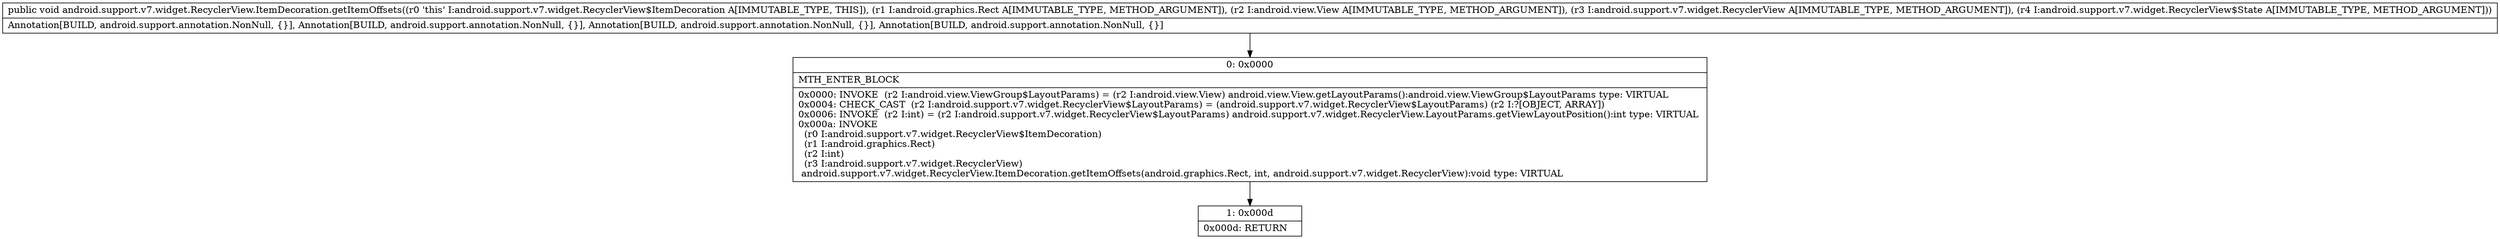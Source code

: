 digraph "CFG forandroid.support.v7.widget.RecyclerView.ItemDecoration.getItemOffsets(Landroid\/graphics\/Rect;Landroid\/view\/View;Landroid\/support\/v7\/widget\/RecyclerView;Landroid\/support\/v7\/widget\/RecyclerView$State;)V" {
Node_0 [shape=record,label="{0\:\ 0x0000|MTH_ENTER_BLOCK\l|0x0000: INVOKE  (r2 I:android.view.ViewGroup$LayoutParams) = (r2 I:android.view.View) android.view.View.getLayoutParams():android.view.ViewGroup$LayoutParams type: VIRTUAL \l0x0004: CHECK_CAST  (r2 I:android.support.v7.widget.RecyclerView$LayoutParams) = (android.support.v7.widget.RecyclerView$LayoutParams) (r2 I:?[OBJECT, ARRAY]) \l0x0006: INVOKE  (r2 I:int) = (r2 I:android.support.v7.widget.RecyclerView$LayoutParams) android.support.v7.widget.RecyclerView.LayoutParams.getViewLayoutPosition():int type: VIRTUAL \l0x000a: INVOKE  \l  (r0 I:android.support.v7.widget.RecyclerView$ItemDecoration)\l  (r1 I:android.graphics.Rect)\l  (r2 I:int)\l  (r3 I:android.support.v7.widget.RecyclerView)\l android.support.v7.widget.RecyclerView.ItemDecoration.getItemOffsets(android.graphics.Rect, int, android.support.v7.widget.RecyclerView):void type: VIRTUAL \l}"];
Node_1 [shape=record,label="{1\:\ 0x000d|0x000d: RETURN   \l}"];
MethodNode[shape=record,label="{public void android.support.v7.widget.RecyclerView.ItemDecoration.getItemOffsets((r0 'this' I:android.support.v7.widget.RecyclerView$ItemDecoration A[IMMUTABLE_TYPE, THIS]), (r1 I:android.graphics.Rect A[IMMUTABLE_TYPE, METHOD_ARGUMENT]), (r2 I:android.view.View A[IMMUTABLE_TYPE, METHOD_ARGUMENT]), (r3 I:android.support.v7.widget.RecyclerView A[IMMUTABLE_TYPE, METHOD_ARGUMENT]), (r4 I:android.support.v7.widget.RecyclerView$State A[IMMUTABLE_TYPE, METHOD_ARGUMENT]))  | Annotation[BUILD, android.support.annotation.NonNull, \{\}], Annotation[BUILD, android.support.annotation.NonNull, \{\}], Annotation[BUILD, android.support.annotation.NonNull, \{\}], Annotation[BUILD, android.support.annotation.NonNull, \{\}]\l}"];
MethodNode -> Node_0;
Node_0 -> Node_1;
}

